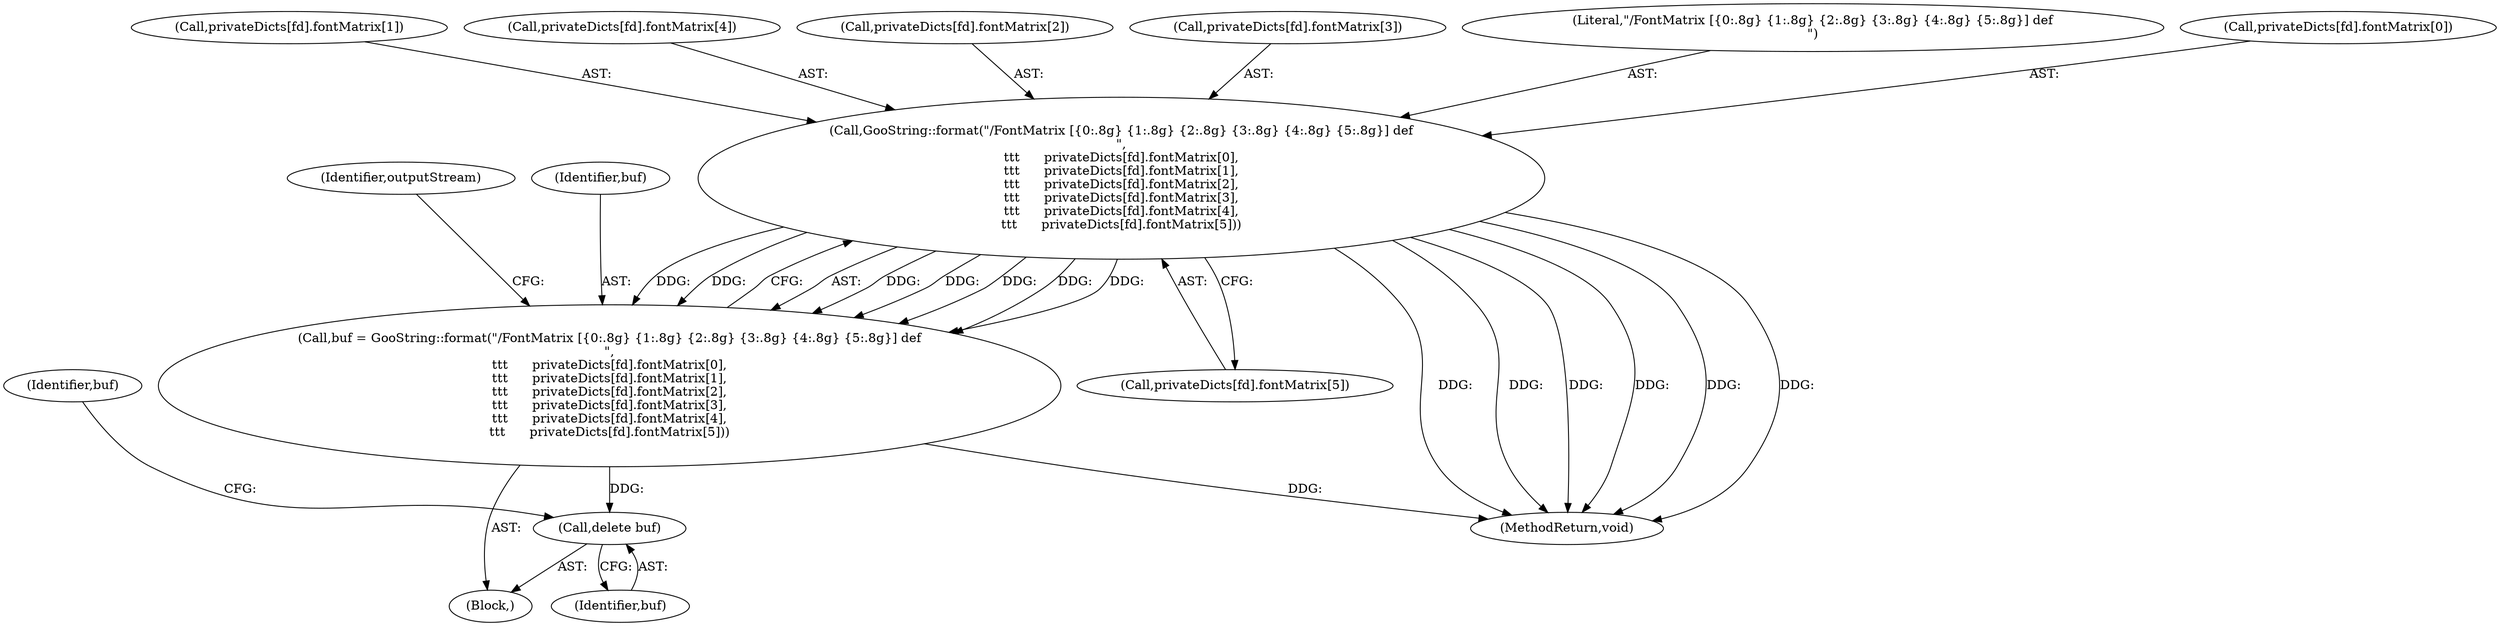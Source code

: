 digraph "0_poppler_da63c35549e8852a410946ab016a3f25ac701bdf@array" {
"1000370" [label="(Call,GooString::format(\"/FontMatrix [{0:.8g} {1:.8g} {2:.8g} {3:.8g} {4:.8g} {5:.8g}] def\n\",\n\t\t\t      privateDicts[fd].fontMatrix[0],\n\t\t\t      privateDicts[fd].fontMatrix[1],\n\t\t\t      privateDicts[fd].fontMatrix[2],\n\t\t\t      privateDicts[fd].fontMatrix[3],\n\t\t\t      privateDicts[fd].fontMatrix[4],\n\t\t\t      privateDicts[fd].fontMatrix[5]))"];
"1000368" [label="(Call,buf = GooString::format(\"/FontMatrix [{0:.8g} {1:.8g} {2:.8g} {3:.8g} {4:.8g} {5:.8g}] def\n\",\n\t\t\t      privateDicts[fd].fontMatrix[0],\n\t\t\t      privateDicts[fd].fontMatrix[1],\n\t\t\t      privateDicts[fd].fontMatrix[2],\n\t\t\t      privateDicts[fd].fontMatrix[3],\n\t\t\t      privateDicts[fd].fontMatrix[4],\n\t\t\t      privateDicts[fd].fontMatrix[5]))"];
"1000418" [label="(Call,delete buf)"];
"1000367" [label="(Block,)"];
"1000415" [label="(Identifier,outputStream)"];
"1000379" [label="(Call,privateDicts[fd].fontMatrix[1])"];
"1000400" [label="(Call,privateDicts[fd].fontMatrix[4])"];
"1000419" [label="(Identifier,buf)"];
"1000386" [label="(Call,privateDicts[fd].fontMatrix[2])"];
"1000418" [label="(Call,delete buf)"];
"1000393" [label="(Call,privateDicts[fd].fontMatrix[3])"];
"1000371" [label="(Literal,\"/FontMatrix [{0:.8g} {1:.8g} {2:.8g} {3:.8g} {4:.8g} {5:.8g}] def\n\")"];
"1000407" [label="(Call,privateDicts[fd].fontMatrix[5])"];
"1000369" [label="(Identifier,buf)"];
"1000372" [label="(Call,privateDicts[fd].fontMatrix[0])"];
"1000368" [label="(Call,buf = GooString::format(\"/FontMatrix [{0:.8g} {1:.8g} {2:.8g} {3:.8g} {4:.8g} {5:.8g}] def\n\",\n\t\t\t      privateDicts[fd].fontMatrix[0],\n\t\t\t      privateDicts[fd].fontMatrix[1],\n\t\t\t      privateDicts[fd].fontMatrix[2],\n\t\t\t      privateDicts[fd].fontMatrix[3],\n\t\t\t      privateDicts[fd].fontMatrix[4],\n\t\t\t      privateDicts[fd].fontMatrix[5]))"];
"1001475" [label="(MethodReturn,void)"];
"1000437" [label="(Identifier,buf)"];
"1000370" [label="(Call,GooString::format(\"/FontMatrix [{0:.8g} {1:.8g} {2:.8g} {3:.8g} {4:.8g} {5:.8g}] def\n\",\n\t\t\t      privateDicts[fd].fontMatrix[0],\n\t\t\t      privateDicts[fd].fontMatrix[1],\n\t\t\t      privateDicts[fd].fontMatrix[2],\n\t\t\t      privateDicts[fd].fontMatrix[3],\n\t\t\t      privateDicts[fd].fontMatrix[4],\n\t\t\t      privateDicts[fd].fontMatrix[5]))"];
"1000370" -> "1000368"  [label="AST: "];
"1000370" -> "1000407"  [label="CFG: "];
"1000371" -> "1000370"  [label="AST: "];
"1000372" -> "1000370"  [label="AST: "];
"1000379" -> "1000370"  [label="AST: "];
"1000386" -> "1000370"  [label="AST: "];
"1000393" -> "1000370"  [label="AST: "];
"1000400" -> "1000370"  [label="AST: "];
"1000407" -> "1000370"  [label="AST: "];
"1000368" -> "1000370"  [label="CFG: "];
"1000370" -> "1001475"  [label="DDG: "];
"1000370" -> "1001475"  [label="DDG: "];
"1000370" -> "1001475"  [label="DDG: "];
"1000370" -> "1001475"  [label="DDG: "];
"1000370" -> "1001475"  [label="DDG: "];
"1000370" -> "1001475"  [label="DDG: "];
"1000370" -> "1000368"  [label="DDG: "];
"1000370" -> "1000368"  [label="DDG: "];
"1000370" -> "1000368"  [label="DDG: "];
"1000370" -> "1000368"  [label="DDG: "];
"1000370" -> "1000368"  [label="DDG: "];
"1000370" -> "1000368"  [label="DDG: "];
"1000370" -> "1000368"  [label="DDG: "];
"1000368" -> "1000367"  [label="AST: "];
"1000369" -> "1000368"  [label="AST: "];
"1000415" -> "1000368"  [label="CFG: "];
"1000368" -> "1001475"  [label="DDG: "];
"1000368" -> "1000418"  [label="DDG: "];
"1000418" -> "1000367"  [label="AST: "];
"1000418" -> "1000419"  [label="CFG: "];
"1000419" -> "1000418"  [label="AST: "];
"1000437" -> "1000418"  [label="CFG: "];
}
